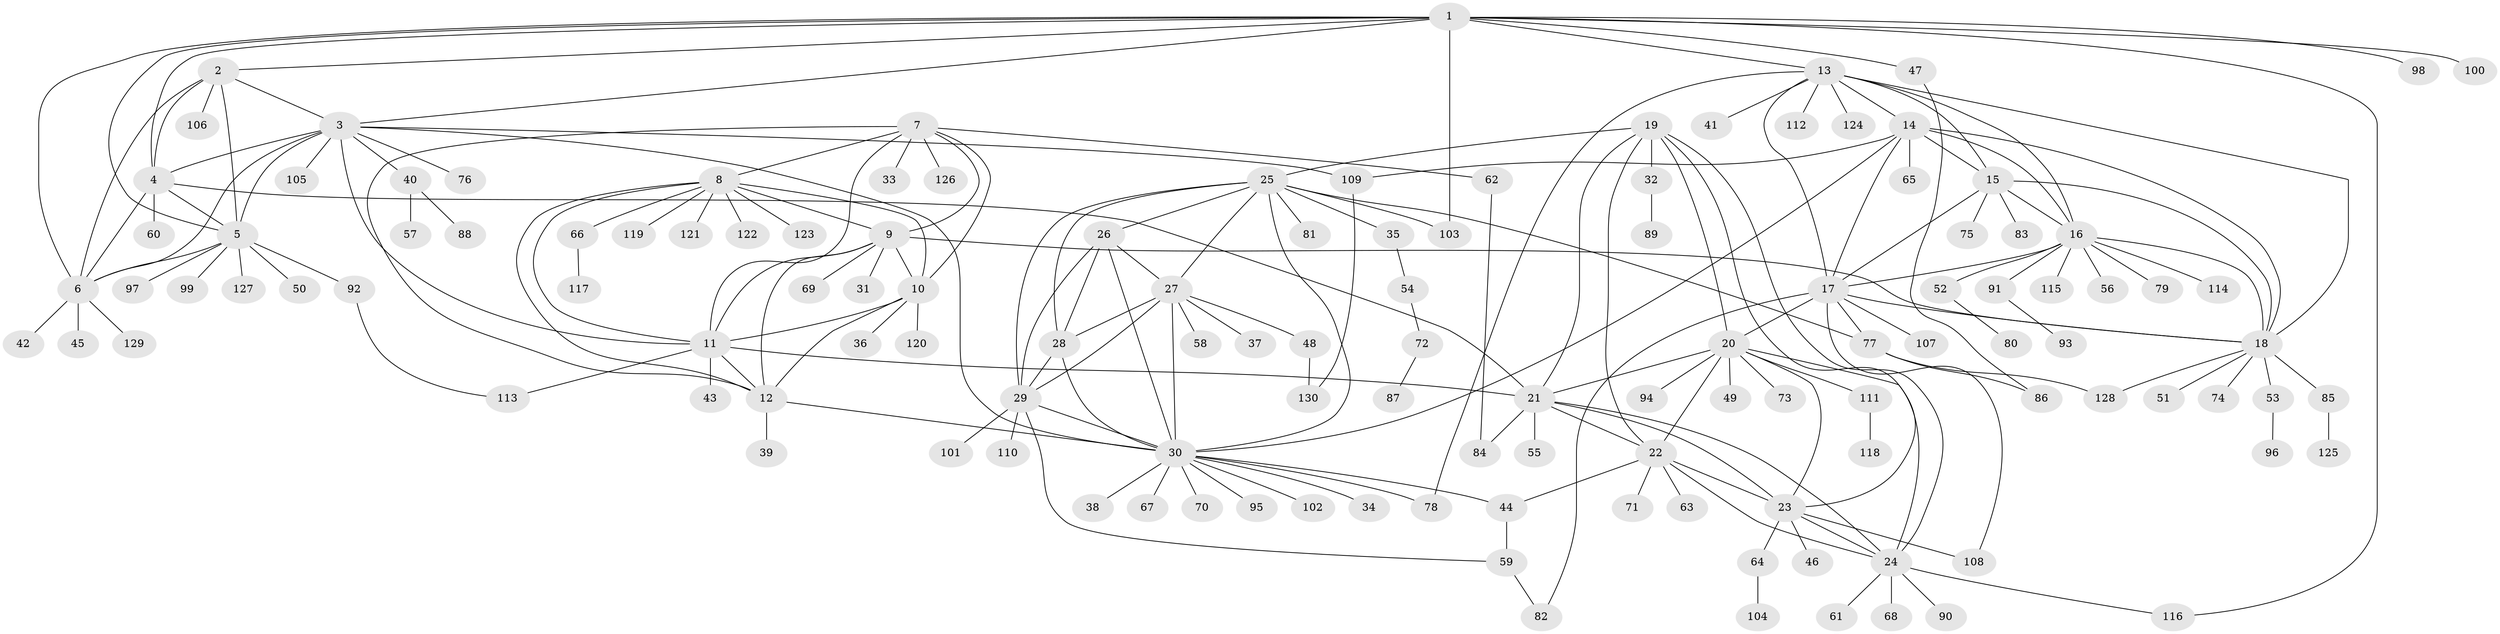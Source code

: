 // Generated by graph-tools (version 1.1) at 2025/26/03/09/25 03:26:37]
// undirected, 130 vertices, 199 edges
graph export_dot {
graph [start="1"]
  node [color=gray90,style=filled];
  1;
  2;
  3;
  4;
  5;
  6;
  7;
  8;
  9;
  10;
  11;
  12;
  13;
  14;
  15;
  16;
  17;
  18;
  19;
  20;
  21;
  22;
  23;
  24;
  25;
  26;
  27;
  28;
  29;
  30;
  31;
  32;
  33;
  34;
  35;
  36;
  37;
  38;
  39;
  40;
  41;
  42;
  43;
  44;
  45;
  46;
  47;
  48;
  49;
  50;
  51;
  52;
  53;
  54;
  55;
  56;
  57;
  58;
  59;
  60;
  61;
  62;
  63;
  64;
  65;
  66;
  67;
  68;
  69;
  70;
  71;
  72;
  73;
  74;
  75;
  76;
  77;
  78;
  79;
  80;
  81;
  82;
  83;
  84;
  85;
  86;
  87;
  88;
  89;
  90;
  91;
  92;
  93;
  94;
  95;
  96;
  97;
  98;
  99;
  100;
  101;
  102;
  103;
  104;
  105;
  106;
  107;
  108;
  109;
  110;
  111;
  112;
  113;
  114;
  115;
  116;
  117;
  118;
  119;
  120;
  121;
  122;
  123;
  124;
  125;
  126;
  127;
  128;
  129;
  130;
  1 -- 2;
  1 -- 3;
  1 -- 4;
  1 -- 5;
  1 -- 6;
  1 -- 13;
  1 -- 47;
  1 -- 98;
  1 -- 100;
  1 -- 103;
  1 -- 116;
  2 -- 3;
  2 -- 4;
  2 -- 5;
  2 -- 6;
  2 -- 106;
  3 -- 4;
  3 -- 5;
  3 -- 6;
  3 -- 11;
  3 -- 30;
  3 -- 40;
  3 -- 76;
  3 -- 105;
  3 -- 109;
  4 -- 5;
  4 -- 6;
  4 -- 21;
  4 -- 60;
  5 -- 6;
  5 -- 50;
  5 -- 92;
  5 -- 97;
  5 -- 99;
  5 -- 127;
  6 -- 42;
  6 -- 45;
  6 -- 129;
  7 -- 8;
  7 -- 9;
  7 -- 10;
  7 -- 11;
  7 -- 12;
  7 -- 33;
  7 -- 62;
  7 -- 126;
  8 -- 9;
  8 -- 10;
  8 -- 11;
  8 -- 12;
  8 -- 66;
  8 -- 119;
  8 -- 121;
  8 -- 122;
  8 -- 123;
  9 -- 10;
  9 -- 11;
  9 -- 12;
  9 -- 18;
  9 -- 31;
  9 -- 69;
  10 -- 11;
  10 -- 12;
  10 -- 36;
  10 -- 120;
  11 -- 12;
  11 -- 21;
  11 -- 43;
  11 -- 113;
  12 -- 30;
  12 -- 39;
  13 -- 14;
  13 -- 15;
  13 -- 16;
  13 -- 17;
  13 -- 18;
  13 -- 41;
  13 -- 78;
  13 -- 112;
  13 -- 124;
  14 -- 15;
  14 -- 16;
  14 -- 17;
  14 -- 18;
  14 -- 30;
  14 -- 65;
  14 -- 109;
  15 -- 16;
  15 -- 17;
  15 -- 18;
  15 -- 75;
  15 -- 83;
  16 -- 17;
  16 -- 18;
  16 -- 52;
  16 -- 56;
  16 -- 79;
  16 -- 91;
  16 -- 114;
  16 -- 115;
  17 -- 18;
  17 -- 20;
  17 -- 77;
  17 -- 82;
  17 -- 107;
  17 -- 108;
  18 -- 51;
  18 -- 53;
  18 -- 74;
  18 -- 85;
  18 -- 128;
  19 -- 20;
  19 -- 21;
  19 -- 22;
  19 -- 23;
  19 -- 24;
  19 -- 25;
  19 -- 32;
  20 -- 21;
  20 -- 22;
  20 -- 23;
  20 -- 24;
  20 -- 49;
  20 -- 73;
  20 -- 94;
  20 -- 111;
  21 -- 22;
  21 -- 23;
  21 -- 24;
  21 -- 55;
  21 -- 84;
  22 -- 23;
  22 -- 24;
  22 -- 44;
  22 -- 63;
  22 -- 71;
  23 -- 24;
  23 -- 46;
  23 -- 64;
  23 -- 108;
  24 -- 61;
  24 -- 68;
  24 -- 90;
  24 -- 116;
  25 -- 26;
  25 -- 27;
  25 -- 28;
  25 -- 29;
  25 -- 30;
  25 -- 35;
  25 -- 77;
  25 -- 81;
  25 -- 103;
  26 -- 27;
  26 -- 28;
  26 -- 29;
  26 -- 30;
  27 -- 28;
  27 -- 29;
  27 -- 30;
  27 -- 37;
  27 -- 48;
  27 -- 58;
  28 -- 29;
  28 -- 30;
  29 -- 30;
  29 -- 59;
  29 -- 101;
  29 -- 110;
  30 -- 34;
  30 -- 38;
  30 -- 44;
  30 -- 67;
  30 -- 70;
  30 -- 78;
  30 -- 95;
  30 -- 102;
  32 -- 89;
  35 -- 54;
  40 -- 57;
  40 -- 88;
  44 -- 59;
  47 -- 86;
  48 -- 130;
  52 -- 80;
  53 -- 96;
  54 -- 72;
  59 -- 82;
  62 -- 84;
  64 -- 104;
  66 -- 117;
  72 -- 87;
  77 -- 86;
  77 -- 128;
  85 -- 125;
  91 -- 93;
  92 -- 113;
  109 -- 130;
  111 -- 118;
}
